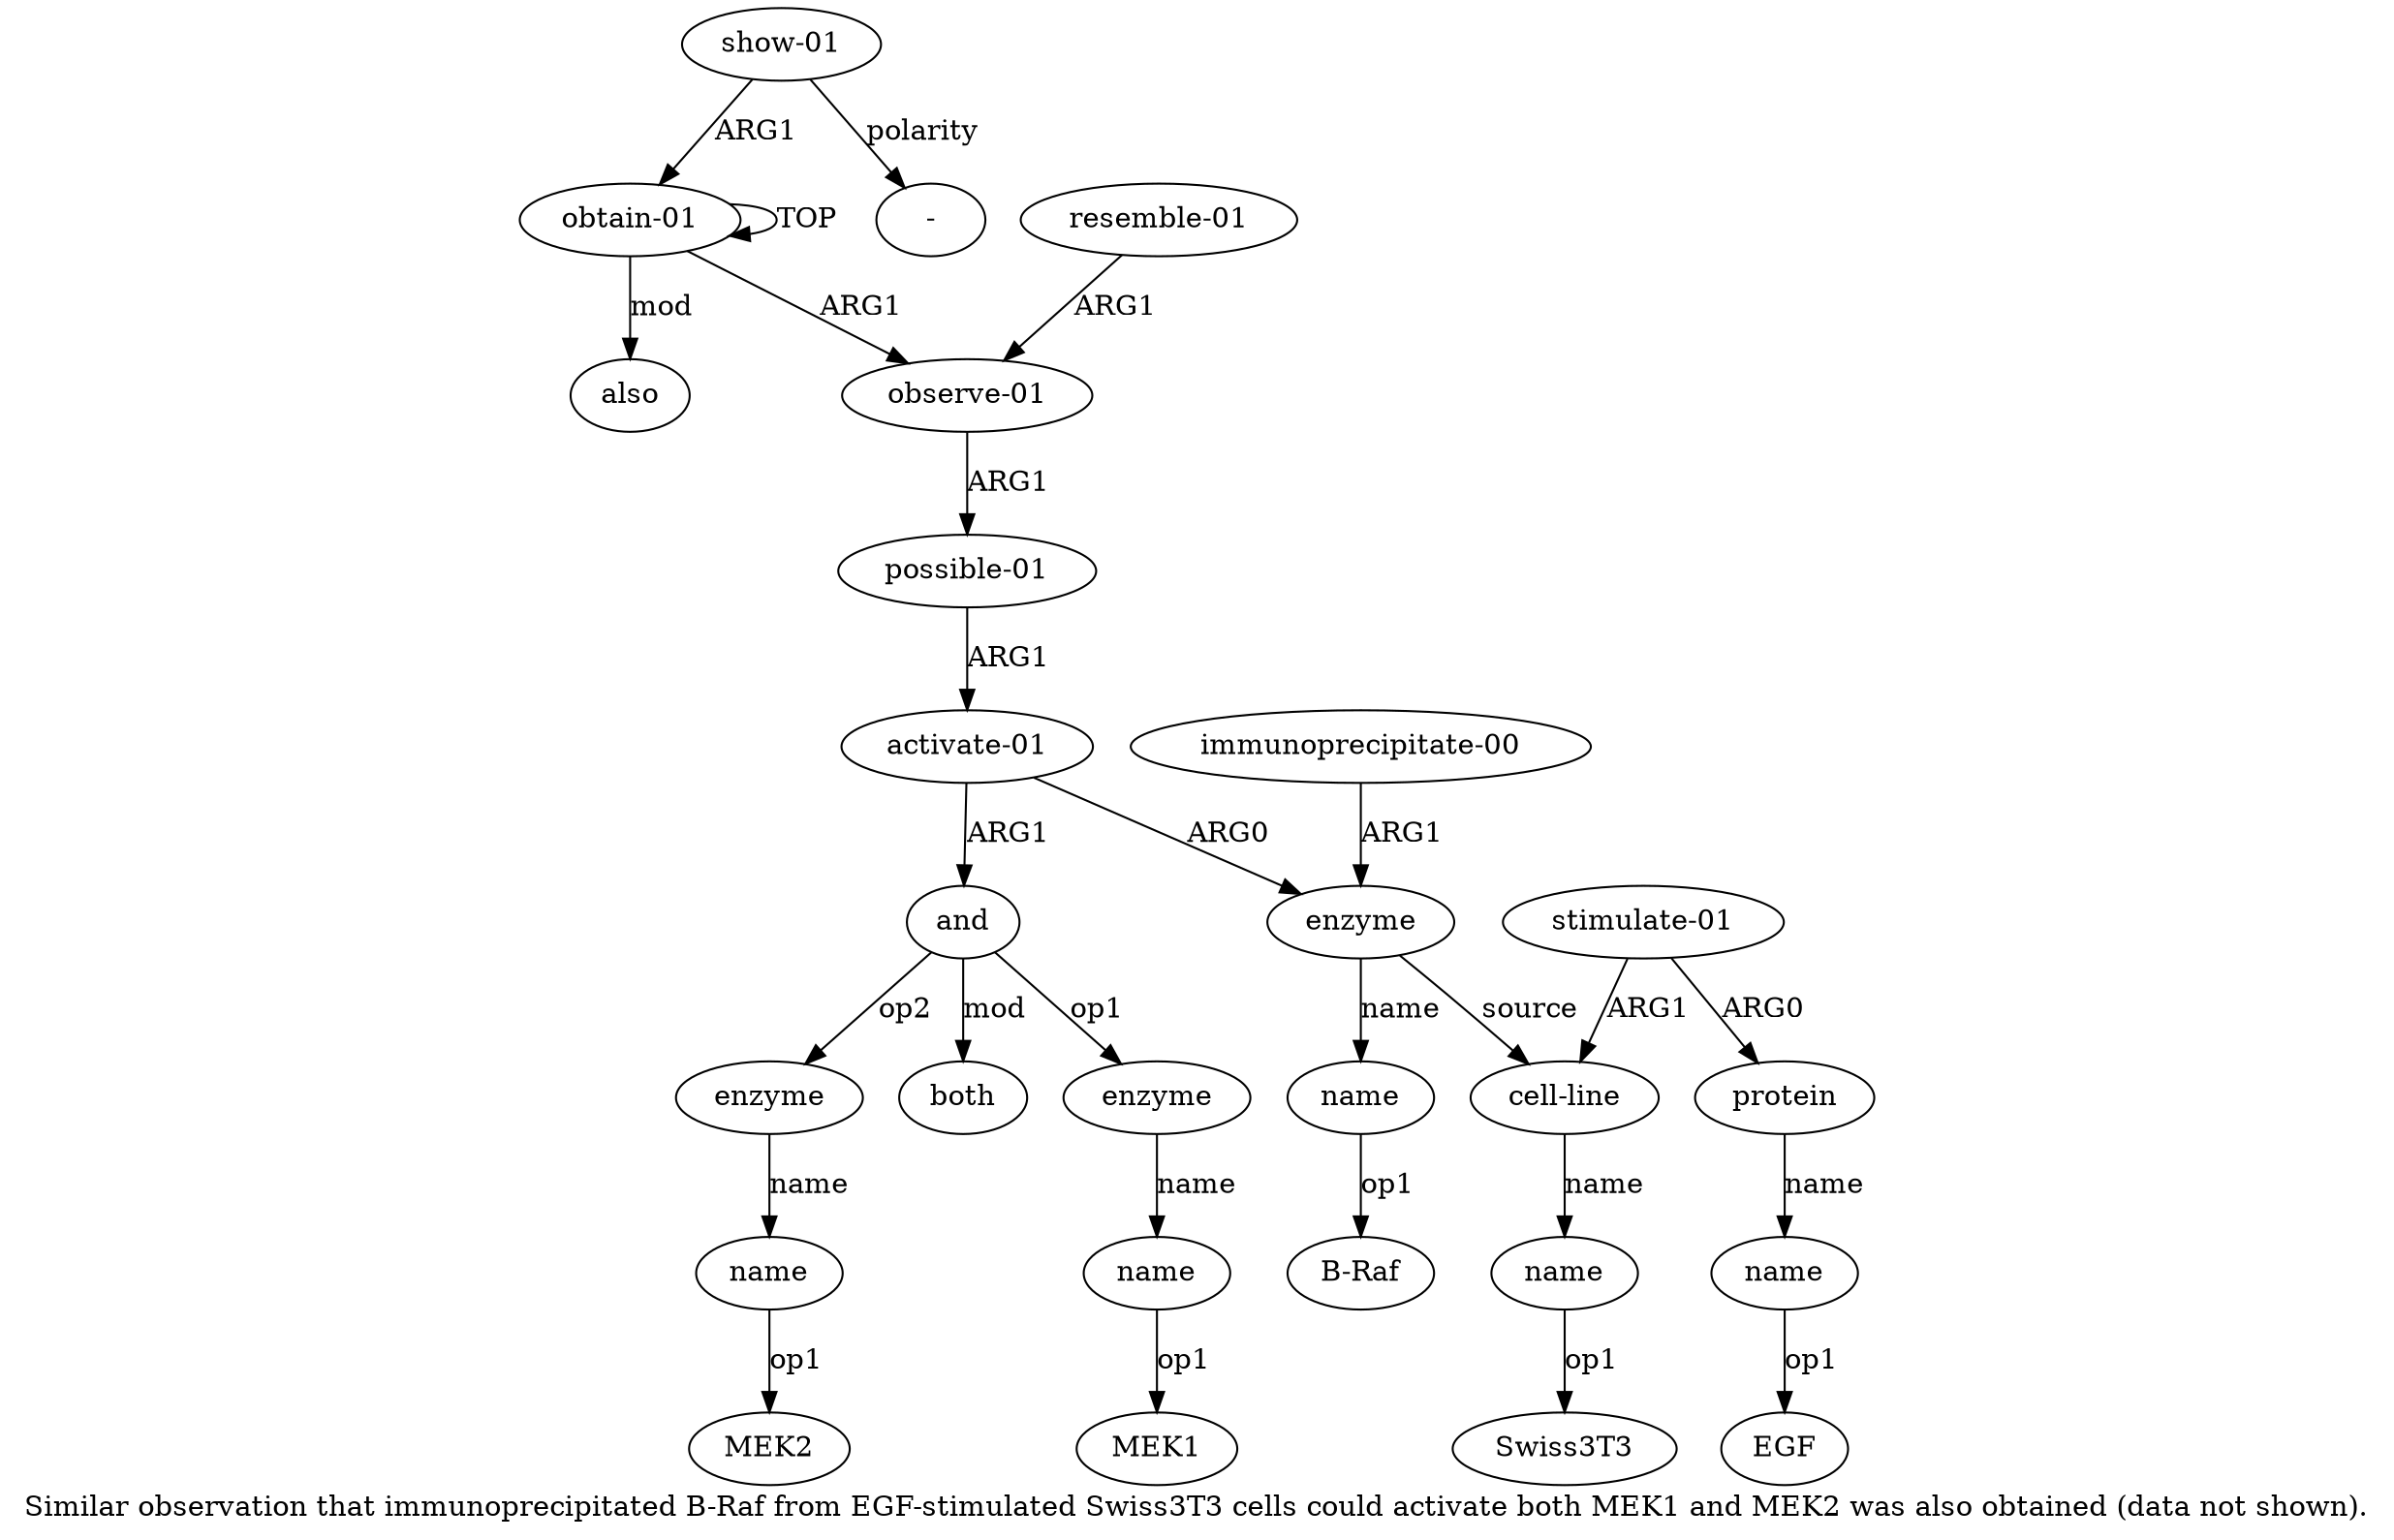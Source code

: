 digraph  {
	graph [label="Similar observation that immunoprecipitated B-Raf from EGF-stimulated Swiss3T3 cells could activate both MEK1 and MEK2 was also \
obtained (data not shown)."];
	node [label="\N"];
	a20	 [color=black,
		gold_ind=20,
		gold_label="show-01",
		label="show-01",
		test_ind=20,
		test_label="show-01"];
	a0	 [color=black,
		gold_ind=0,
		gold_label="obtain-01",
		label="obtain-01",
		test_ind=0,
		test_label="obtain-01"];
	a20 -> a0 [key=0,
	color=black,
	gold_label=ARG1,
	label=ARG1,
	test_label=ARG1];
"a20 -" [color=black,
	gold_ind=-1,
	gold_label="-",
	label="-",
	test_ind=-1,
	test_label="-"];
a20 -> "a20 -" [key=0,
color=black,
gold_label=polarity,
label=polarity,
test_label=polarity];
"a8 Swiss3T3" [color=black,
gold_ind=-1,
gold_label=Swiss3T3,
label=Swiss3T3,
test_ind=-1,
test_label=Swiss3T3];
"a14 MEK1" [color=black,
gold_ind=-1,
gold_label=MEK1,
label=MEK1,
test_ind=-1,
test_label=MEK1];
"a5 B-Raf" [color=black,
gold_ind=-1,
gold_label="B-Raf",
label="B-Raf",
test_ind=-1,
test_label="B-Raf"];
"a11 EGF" [color=black,
gold_ind=-1,
gold_label=EGF,
label=EGF,
test_ind=-1,
test_label=EGF];
a15 [color=black,
gold_ind=15,
gold_label=enzyme,
label=enzyme,
test_ind=15,
test_label=enzyme];
a16 [color=black,
gold_ind=16,
gold_label=name,
label=name,
test_ind=16,
test_label=name];
a15 -> a16 [key=0,
color=black,
gold_label=name,
label=name,
test_label=name];
a14 [color=black,
gold_ind=14,
gold_label=name,
label=name,
test_ind=14,
test_label=name];
a14 -> "a14 MEK1" [key=0,
color=black,
gold_label=op1,
label=op1,
test_label=op1];
a17 [color=black,
gold_ind=17,
gold_label=both,
label=both,
test_ind=17,
test_label=both];
"a16 MEK2" [color=black,
gold_ind=-1,
gold_label=MEK2,
label=MEK2,
test_ind=-1,
test_label=MEK2];
a16 -> "a16 MEK2" [key=0,
color=black,
gold_label=op1,
label=op1,
test_label=op1];
a11 [color=black,
gold_ind=11,
gold_label=name,
label=name,
test_ind=11,
test_label=name];
a11 -> "a11 EGF" [key=0,
color=black,
gold_label=op1,
label=op1,
test_label=op1];
a10 [color=black,
gold_ind=10,
gold_label=protein,
label=protein,
test_ind=10,
test_label=protein];
a10 -> a11 [key=0,
color=black,
gold_label=name,
label=name,
test_label=name];
a13 [color=black,
gold_ind=13,
gold_label=enzyme,
label=enzyme,
test_ind=13,
test_label=enzyme];
a13 -> a14 [key=0,
color=black,
gold_label=name,
label=name,
test_label=name];
a12 [color=black,
gold_ind=12,
gold_label=and,
label=and,
test_ind=12,
test_label=and];
a12 -> a15 [key=0,
color=black,
gold_label=op2,
label=op2,
test_label=op2];
a12 -> a17 [key=0,
color=black,
gold_label=mod,
label=mod,
test_label=mod];
a12 -> a13 [key=0,
color=black,
gold_label=op1,
label=op1,
test_label=op1];
a19 [color=black,
gold_ind=19,
gold_label=also,
label=also,
test_ind=19,
test_label=also];
a18 [color=black,
gold_ind=18,
gold_label="resemble-01",
label="resemble-01",
test_ind=18,
test_label="resemble-01"];
a1 [color=black,
gold_ind=1,
gold_label="observe-01",
label="observe-01",
test_ind=1,
test_label="observe-01"];
a18 -> a1 [key=0,
color=black,
gold_label=ARG1,
label=ARG1,
test_label=ARG1];
a2 [color=black,
gold_ind=2,
gold_label="possible-01",
label="possible-01",
test_ind=2,
test_label="possible-01"];
a1 -> a2 [key=0,
color=black,
gold_label=ARG1,
label=ARG1,
test_label=ARG1];
a0 -> a19 [key=0,
color=black,
gold_label=mod,
label=mod,
test_label=mod];
a0 -> a1 [key=0,
color=black,
gold_label=ARG1,
label=ARG1,
test_label=ARG1];
a0 -> a0 [key=0,
color=black,
gold_label=TOP,
label=TOP,
test_label=TOP];
a3 [color=black,
gold_ind=3,
gold_label="activate-01",
label="activate-01",
test_ind=3,
test_label="activate-01"];
a3 -> a12 [key=0,
color=black,
gold_label=ARG1,
label=ARG1,
test_label=ARG1];
a4 [color=black,
gold_ind=4,
gold_label=enzyme,
label=enzyme,
test_ind=4,
test_label=enzyme];
a3 -> a4 [key=0,
color=black,
gold_label=ARG0,
label=ARG0,
test_label=ARG0];
a2 -> a3 [key=0,
color=black,
gold_label=ARG1,
label=ARG1,
test_label=ARG1];
a5 [color=black,
gold_ind=5,
gold_label=name,
label=name,
test_ind=5,
test_label=name];
a5 -> "a5 B-Raf" [key=0,
color=black,
gold_label=op1,
label=op1,
test_label=op1];
a4 -> a5 [key=0,
color=black,
gold_label=name,
label=name,
test_label=name];
a7 [color=black,
gold_ind=7,
gold_label="cell-line",
label="cell-line",
test_ind=7,
test_label="cell-line"];
a4 -> a7 [key=0,
color=black,
gold_label=source,
label=source,
test_label=source];
a8 [color=black,
gold_ind=8,
gold_label=name,
label=name,
test_ind=8,
test_label=name];
a7 -> a8 [key=0,
color=black,
gold_label=name,
label=name,
test_label=name];
a6 [color=black,
gold_ind=6,
gold_label="immunoprecipitate-00",
label="immunoprecipitate-00",
test_ind=6,
test_label="immunoprecipitate-00"];
a6 -> a4 [key=0,
color=black,
gold_label=ARG1,
label=ARG1,
test_label=ARG1];
a9 [color=black,
gold_ind=9,
gold_label="stimulate-01",
label="stimulate-01",
test_ind=9,
test_label="stimulate-01"];
a9 -> a10 [key=0,
color=black,
gold_label=ARG0,
label=ARG0,
test_label=ARG0];
a9 -> a7 [key=0,
color=black,
gold_label=ARG1,
label=ARG1,
test_label=ARG1];
a8 -> "a8 Swiss3T3" [key=0,
color=black,
gold_label=op1,
label=op1,
test_label=op1];
}
